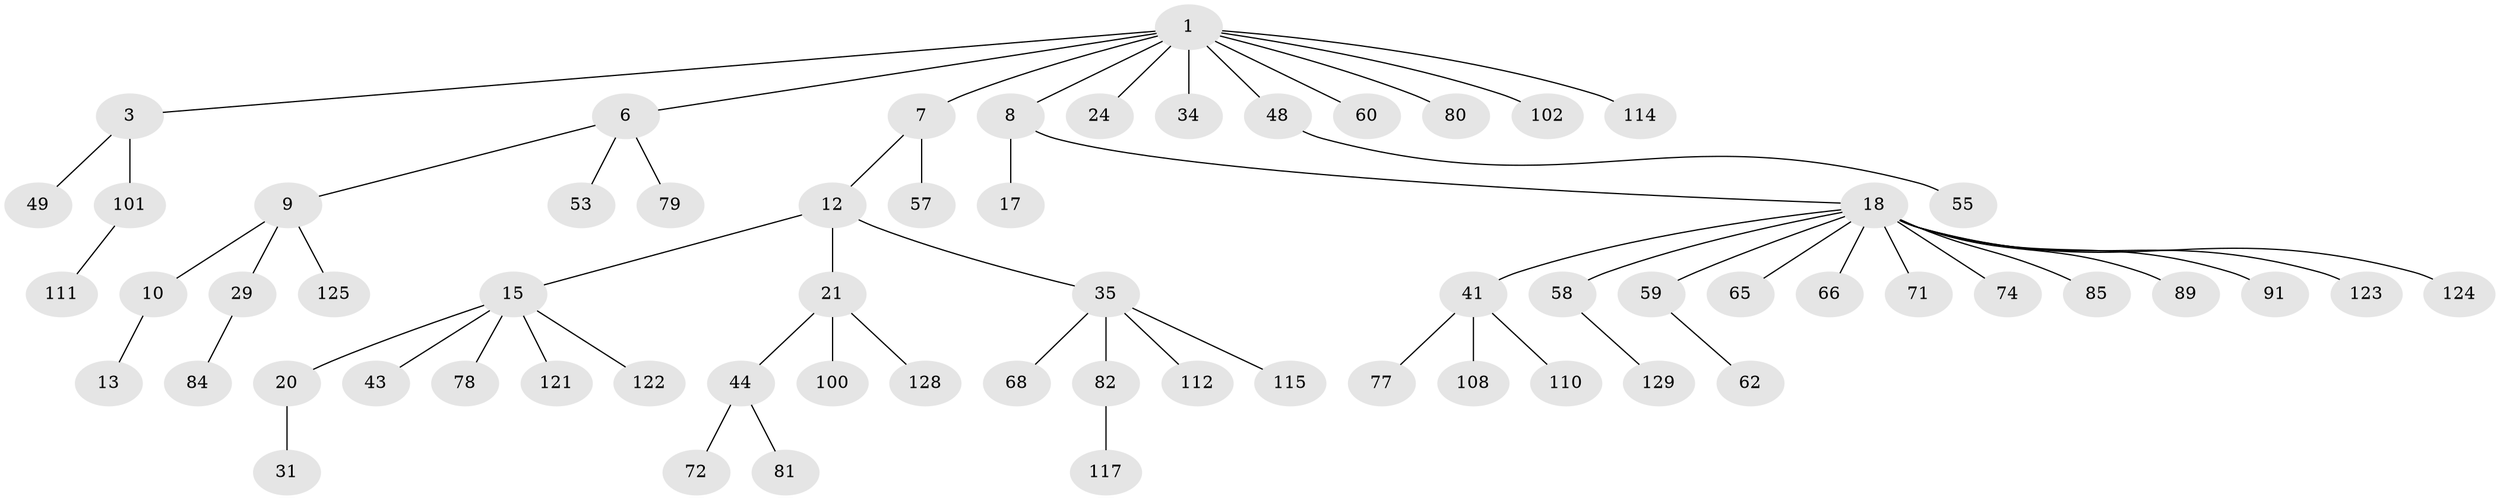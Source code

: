 // original degree distribution, {4: 0.09302325581395349, 6: 0.023255813953488372, 3: 0.12403100775193798, 5: 0.015503875968992248, 1: 0.5038759689922481, 2: 0.23255813953488372, 7: 0.007751937984496124}
// Generated by graph-tools (version 1.1) at 2025/15/03/09/25 04:15:30]
// undirected, 64 vertices, 63 edges
graph export_dot {
graph [start="1"]
  node [color=gray90,style=filled];
  1 [super="+2+4+32+5"];
  3;
  6;
  7 [super="+14+113"];
  8 [super="+67+93+11"];
  9 [super="+107"];
  10 [super="+19+64"];
  12;
  13 [super="+76"];
  15 [super="+28+50+16+120+23+116"];
  17;
  18 [super="+56+36+25"];
  20 [super="+86"];
  21 [super="+22"];
  24;
  29 [super="+70+105"];
  31 [super="+97"];
  34 [super="+39"];
  35 [super="+38+37"];
  41 [super="+73+96"];
  43;
  44 [super="+47+52"];
  48;
  49 [super="+61"];
  53 [super="+118"];
  55;
  57 [super="+99"];
  58 [super="+88"];
  59;
  60;
  62 [super="+90"];
  65;
  66;
  68;
  71;
  72;
  74;
  77;
  78;
  79;
  80;
  81;
  82 [super="+109"];
  84;
  85;
  89;
  91 [super="+126"];
  100 [super="+104"];
  101 [super="+103"];
  102;
  108;
  110;
  111;
  112;
  114;
  115;
  117;
  121;
  122;
  123;
  124;
  125;
  128;
  129;
  1 -- 80;
  1 -- 34;
  1 -- 3;
  1 -- 102;
  1 -- 6;
  1 -- 8;
  1 -- 24;
  1 -- 7;
  1 -- 60;
  1 -- 48;
  1 -- 114;
  3 -- 49;
  3 -- 101;
  6 -- 9;
  6 -- 53;
  6 -- 79;
  7 -- 12;
  7 -- 57;
  8 -- 17;
  8 -- 18;
  9 -- 10;
  9 -- 29;
  9 -- 125;
  10 -- 13;
  12 -- 15;
  12 -- 21;
  12 -- 35;
  15 -- 78;
  15 -- 43;
  15 -- 20;
  15 -- 121;
  15 -- 122;
  18 -- 91;
  18 -- 123;
  18 -- 74;
  18 -- 59;
  18 -- 65;
  18 -- 66;
  18 -- 71;
  18 -- 41;
  18 -- 85;
  18 -- 89;
  18 -- 58;
  18 -- 124;
  20 -- 31;
  21 -- 128;
  21 -- 100;
  21 -- 44;
  29 -- 84;
  35 -- 115;
  35 -- 112;
  35 -- 82;
  35 -- 68;
  41 -- 77;
  41 -- 108;
  41 -- 110;
  44 -- 81;
  44 -- 72;
  48 -- 55;
  58 -- 129;
  59 -- 62;
  82 -- 117;
  101 -- 111;
}
